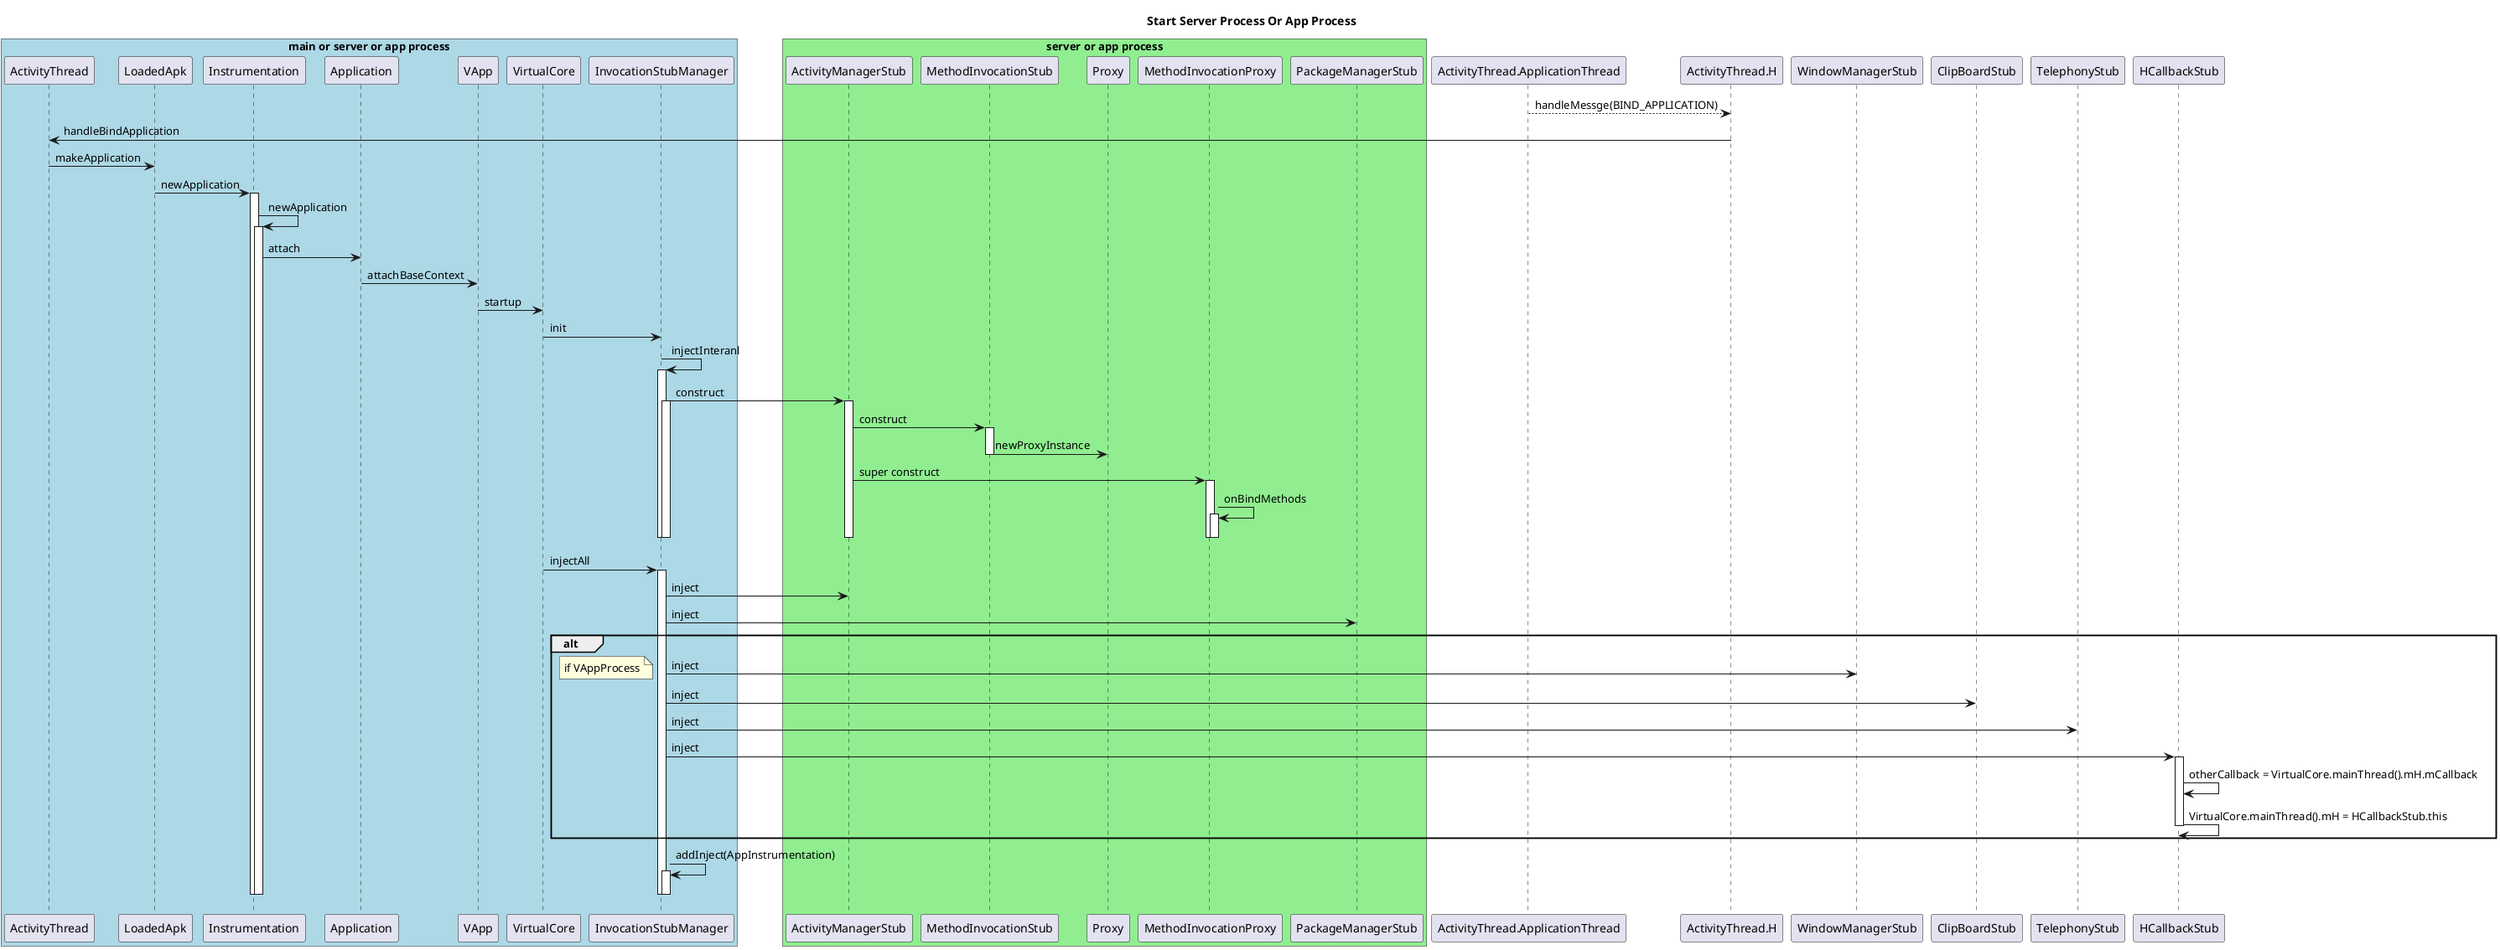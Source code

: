 @startuml
title Start Server Process Or App Process
box "main or server or app process" #LightBlue
participant ActivityThread
participant LoadedApk
participant Instrumentation
participant Application
participant VApp
participant VirtualCore as VC
participant InvocationStubManager as ISM
end box
box "server or app process" #LightGreen
participant ActivityManagerStub
participant MethodInvocationStub
participant Proxy
participant MethodInvocationProxy
participant PackageManagerStub
endbox
ActivityThread.ApplicationThread ---> ActivityThread.H : handleMessge(BIND_APPLICATION)
ActivityThread.H-> ActivityThread : handleBindApplication
ActivityThread -> LoadedApk : makeApplication
LoadedApk -> Instrumentation : newApplication
activate Instrumentation
    Instrumentation -> Instrumentation : newApplication
    activate Instrumentation
        Instrumentation -> Application : attach
        Application-> VApp : attachBaseContext
        VApp -> VC : startup
        VC -> ISM: init
        ISM -> ISM : injectInteranl
        activate ISM
            ISM -> ActivityManagerStub : construct
            activate ActivityManagerStub
                activate ISM
                    ActivityManagerStub -> MethodInvocationStub : construct
                    activate MethodInvocationStub
                        MethodInvocationStub -> Proxy : newProxyInstance
                    deactivate MethodInvocationStub
                    ActivityManagerStub -> MethodInvocationProxy : super construct
                    activate MethodInvocationProxy
                        MethodInvocationProxy -> MethodInvocationProxy : onBindMethods
                        activate MethodInvocationProxy
                        deactivate MethodInvocationProxy
                    deactivate MethodInvocationProxy
                deactivate ActivityManagerStub
            deactivate ISM
        deactivate ISM
        VC -> ISM: injectAll
        activate ISM
            ISM -> ActivityManagerStub : inject
            ISM -> PackageManagerStub : inject
            alt
                ISM -> WindowManagerStub : inject
                note left : if VAppProcess
                ISM -> ClipBoardStub : inject
                ISM -> TelephonyStub : inject
                ISM -> HCallbackStub : inject
                activate HCallbackStub
                    HCallbackStub -> HCallbackStub : otherCallback = VirtualCore.mainThread().mH.mCallback
                    HCallbackStub -> HCallbackStub : VirtualCore.mainThread().mH = HCallbackStub.this
                deactivate HCallbackStub
            end
            ISM -> ISM : addInject(AppInstrumentation)
            activate ISM
            deactivate ISM
        deactivate ISM
    deactivate Instrumentation
deactivate Instrumentation

@enduml